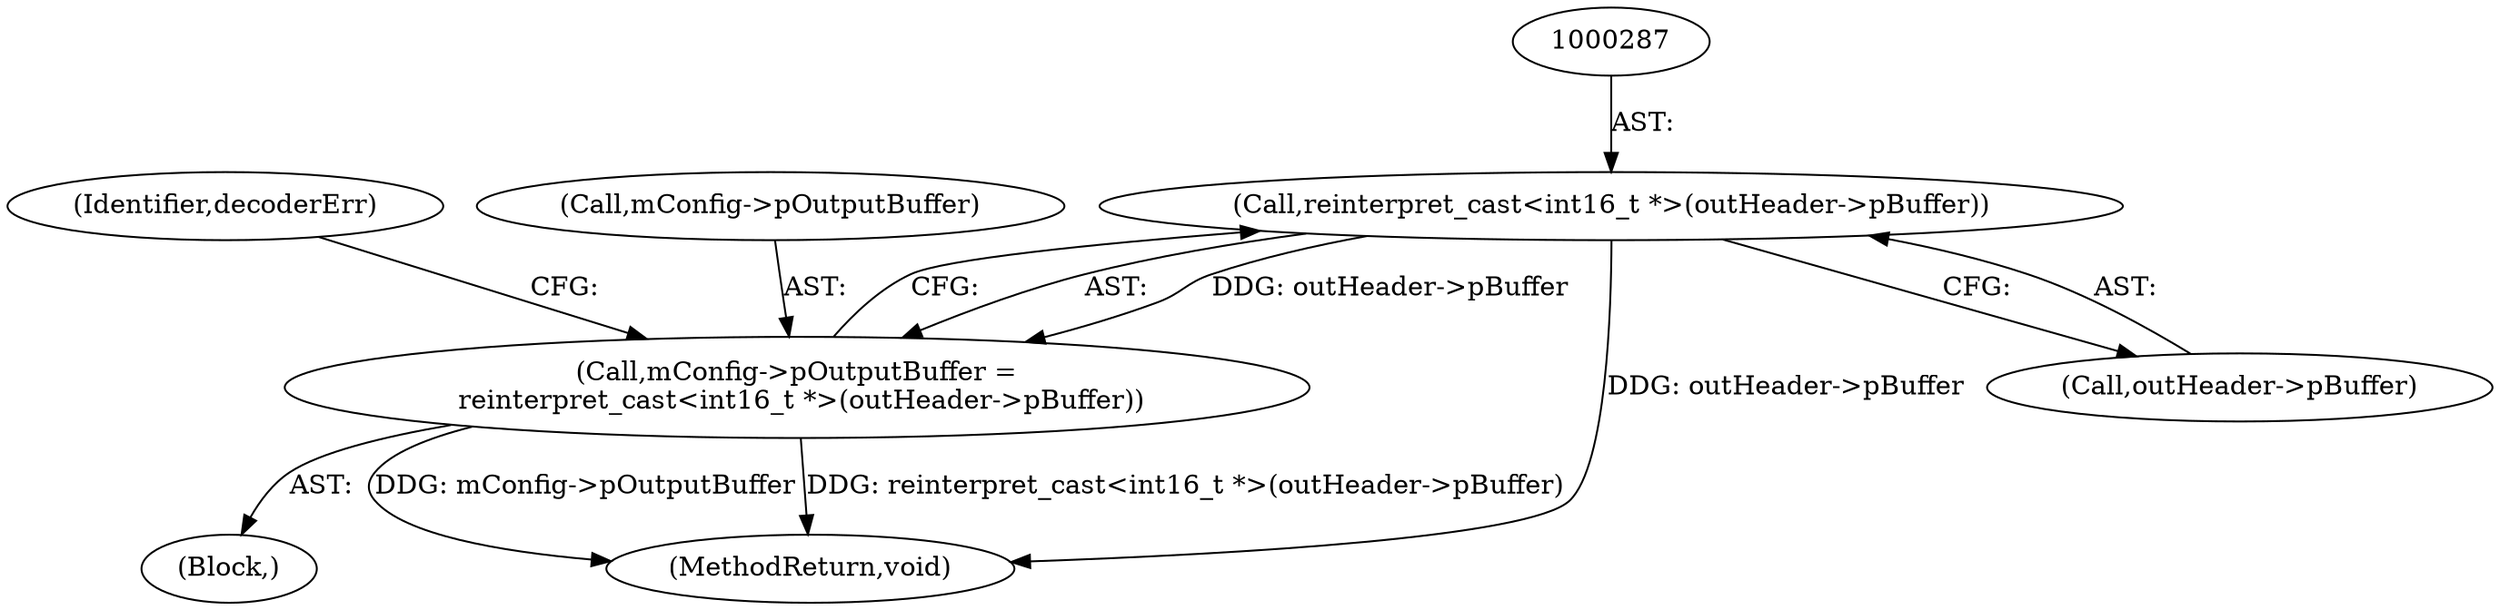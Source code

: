 digraph "0_Android_c2639afac631f5c1ffddf70ee8a6fe943d0bedf9@pointer" {
"1000286" [label="(Call,reinterpret_cast<int16_t *>(outHeader->pBuffer))"];
"1000282" [label="(Call,mConfig->pOutputBuffer =\n reinterpret_cast<int16_t *>(outHeader->pBuffer))"];
"1000295" [label="(Identifier,decoderErr)"];
"1000564" [label="(MethodReturn,void)"];
"1000288" [label="(Call,outHeader->pBuffer)"];
"1000282" [label="(Call,mConfig->pOutputBuffer =\n reinterpret_cast<int16_t *>(outHeader->pBuffer))"];
"1000133" [label="(Block,)"];
"1000283" [label="(Call,mConfig->pOutputBuffer)"];
"1000286" [label="(Call,reinterpret_cast<int16_t *>(outHeader->pBuffer))"];
"1000286" -> "1000282"  [label="AST: "];
"1000286" -> "1000288"  [label="CFG: "];
"1000287" -> "1000286"  [label="AST: "];
"1000288" -> "1000286"  [label="AST: "];
"1000282" -> "1000286"  [label="CFG: "];
"1000286" -> "1000564"  [label="DDG: outHeader->pBuffer"];
"1000286" -> "1000282"  [label="DDG: outHeader->pBuffer"];
"1000282" -> "1000133"  [label="AST: "];
"1000283" -> "1000282"  [label="AST: "];
"1000295" -> "1000282"  [label="CFG: "];
"1000282" -> "1000564"  [label="DDG: reinterpret_cast<int16_t *>(outHeader->pBuffer)"];
"1000282" -> "1000564"  [label="DDG: mConfig->pOutputBuffer"];
}
